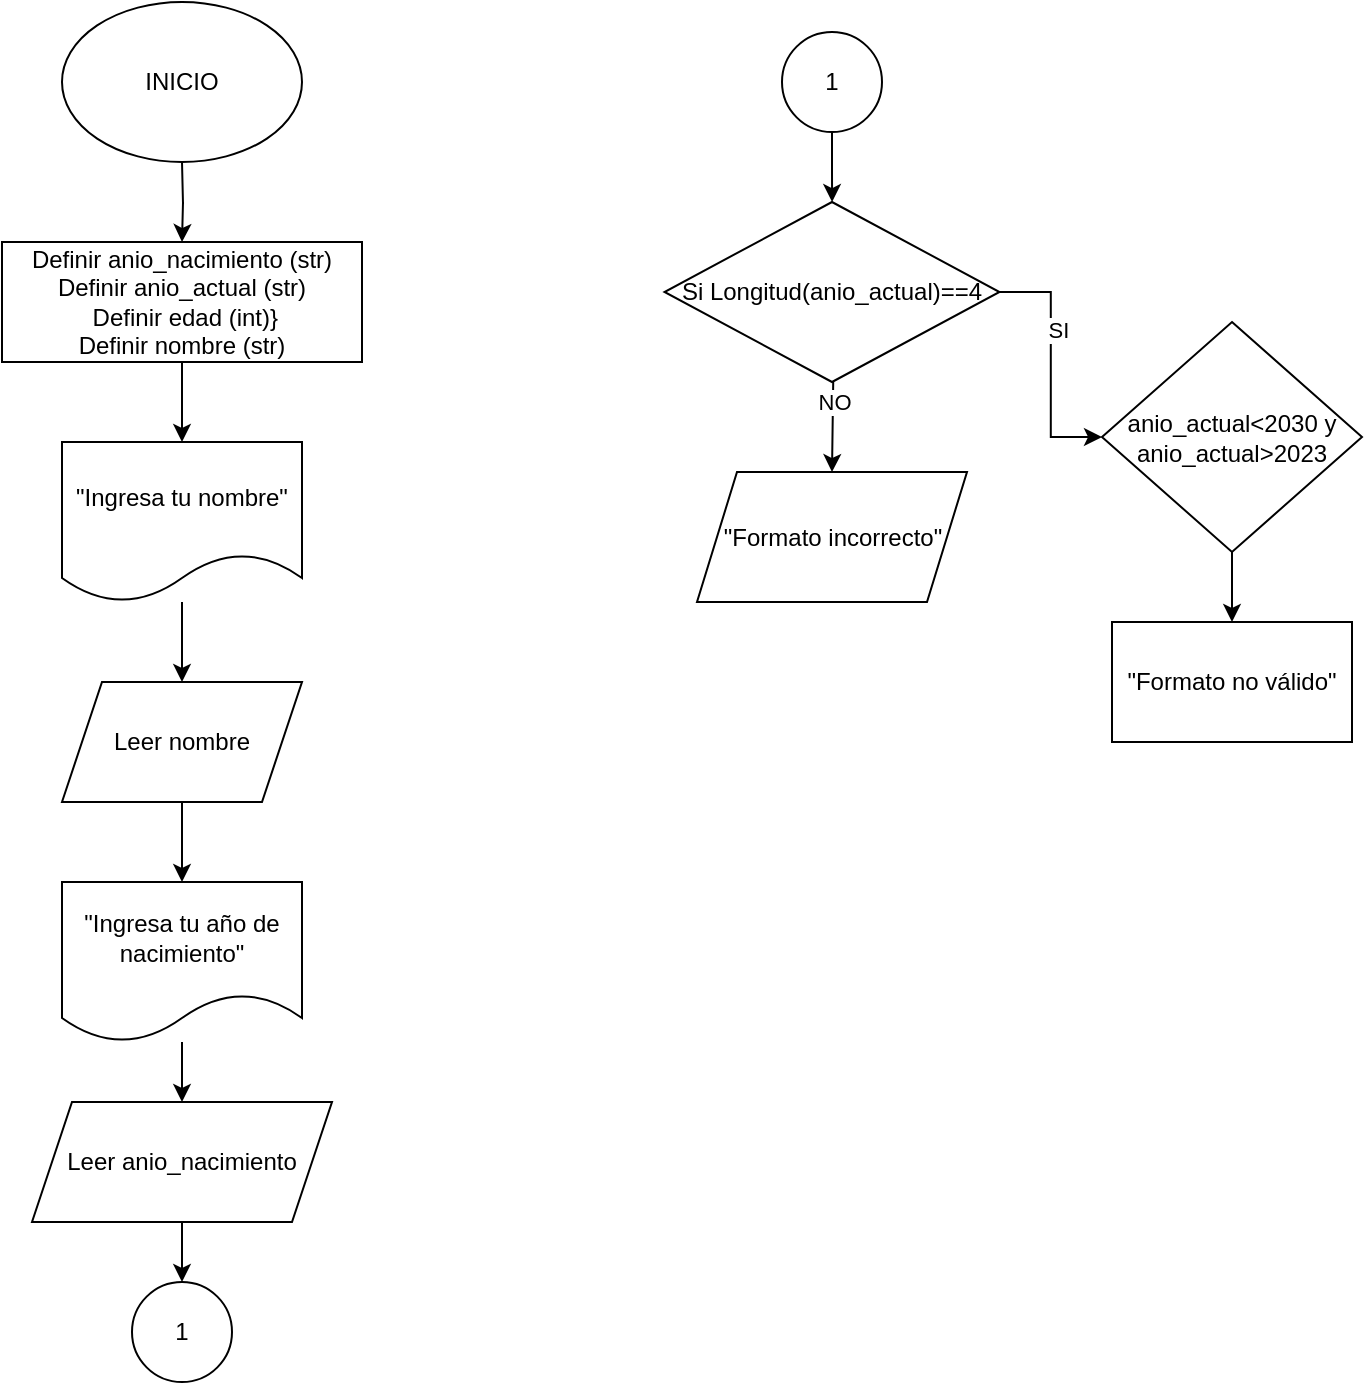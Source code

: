 <mxfile version="21.3.4" type="device">
  <diagram id="K65Dgq98m6DMW3GN8jfR" name="Page-1">
    <mxGraphModel dx="1434" dy="796" grid="1" gridSize="10" guides="1" tooltips="1" connect="1" arrows="1" fold="1" page="1" pageScale="1" pageWidth="827" pageHeight="1169" math="0" shadow="0">
      <root>
        <mxCell id="0" />
        <mxCell id="1" parent="0" />
        <mxCell id="cu4d29wNpSvkfQEVk_QO-3" value="" style="edgeStyle=orthogonalEdgeStyle;rounded=0;orthogonalLoop=1;jettySize=auto;html=1;" edge="1" parent="1">
          <mxGeometry relative="1" as="geometry">
            <mxPoint x="130" y="100" as="sourcePoint" />
            <mxPoint x="130" y="140" as="targetPoint" />
          </mxGeometry>
        </mxCell>
        <mxCell id="cu4d29wNpSvkfQEVk_QO-4" value="INICIO" style="ellipse;whiteSpace=wrap;html=1;" vertex="1" parent="1">
          <mxGeometry x="70" y="20" width="120" height="80" as="geometry" />
        </mxCell>
        <mxCell id="cu4d29wNpSvkfQEVk_QO-7" value="" style="edgeStyle=orthogonalEdgeStyle;rounded=0;orthogonalLoop=1;jettySize=auto;html=1;" edge="1" parent="1" source="cu4d29wNpSvkfQEVk_QO-5">
          <mxGeometry relative="1" as="geometry">
            <mxPoint x="130" y="240" as="targetPoint" />
          </mxGeometry>
        </mxCell>
        <mxCell id="cu4d29wNpSvkfQEVk_QO-5" value="Definir anio_nacimiento (str)&lt;br&gt;Definir anio_actual (str)&lt;br&gt;&amp;nbsp;Definir edad (int)}&lt;br&gt;Definir nombre (str)" style="rounded=0;whiteSpace=wrap;html=1;" vertex="1" parent="1">
          <mxGeometry x="40" y="140" width="180" height="60" as="geometry" />
        </mxCell>
        <mxCell id="cu4d29wNpSvkfQEVk_QO-9" value="" style="edgeStyle=orthogonalEdgeStyle;rounded=0;orthogonalLoop=1;jettySize=auto;html=1;" edge="1" parent="1" source="cu4d29wNpSvkfQEVk_QO-6" target="cu4d29wNpSvkfQEVk_QO-8">
          <mxGeometry relative="1" as="geometry" />
        </mxCell>
        <mxCell id="cu4d29wNpSvkfQEVk_QO-6" value="&quot;Ingresa tu nombre&quot;" style="shape=document;whiteSpace=wrap;html=1;boundedLbl=1;rounded=0;" vertex="1" parent="1">
          <mxGeometry x="70" y="240" width="120" height="80" as="geometry" />
        </mxCell>
        <mxCell id="cu4d29wNpSvkfQEVk_QO-11" value="" style="edgeStyle=orthogonalEdgeStyle;rounded=0;orthogonalLoop=1;jettySize=auto;html=1;" edge="1" parent="1" source="cu4d29wNpSvkfQEVk_QO-8" target="cu4d29wNpSvkfQEVk_QO-10">
          <mxGeometry relative="1" as="geometry" />
        </mxCell>
        <mxCell id="cu4d29wNpSvkfQEVk_QO-8" value="Leer nombre" style="shape=parallelogram;perimeter=parallelogramPerimeter;whiteSpace=wrap;html=1;fixedSize=1;rounded=0;" vertex="1" parent="1">
          <mxGeometry x="70" y="360" width="120" height="60" as="geometry" />
        </mxCell>
        <mxCell id="cu4d29wNpSvkfQEVk_QO-13" value="" style="edgeStyle=orthogonalEdgeStyle;rounded=0;orthogonalLoop=1;jettySize=auto;html=1;" edge="1" parent="1" source="cu4d29wNpSvkfQEVk_QO-10" target="cu4d29wNpSvkfQEVk_QO-12">
          <mxGeometry relative="1" as="geometry" />
        </mxCell>
        <mxCell id="cu4d29wNpSvkfQEVk_QO-10" value="&quot;Ingresa tu año de nacimiento&quot;" style="shape=document;whiteSpace=wrap;html=1;boundedLbl=1;rounded=0;" vertex="1" parent="1">
          <mxGeometry x="70" y="460" width="120" height="80" as="geometry" />
        </mxCell>
        <mxCell id="cu4d29wNpSvkfQEVk_QO-15" value="" style="edgeStyle=orthogonalEdgeStyle;rounded=0;orthogonalLoop=1;jettySize=auto;html=1;" edge="1" parent="1" source="cu4d29wNpSvkfQEVk_QO-12" target="cu4d29wNpSvkfQEVk_QO-14">
          <mxGeometry relative="1" as="geometry" />
        </mxCell>
        <mxCell id="cu4d29wNpSvkfQEVk_QO-12" value="Leer anio_nacimiento" style="shape=parallelogram;perimeter=parallelogramPerimeter;whiteSpace=wrap;html=1;fixedSize=1;rounded=0;" vertex="1" parent="1">
          <mxGeometry x="55" y="570" width="150" height="60" as="geometry" />
        </mxCell>
        <mxCell id="cu4d29wNpSvkfQEVk_QO-14" value="1" style="ellipse;whiteSpace=wrap;html=1;rounded=0;" vertex="1" parent="1">
          <mxGeometry x="105" y="660" width="50" height="50" as="geometry" />
        </mxCell>
        <mxCell id="cu4d29wNpSvkfQEVk_QO-19" value="" style="edgeStyle=orthogonalEdgeStyle;rounded=0;orthogonalLoop=1;jettySize=auto;html=1;" edge="1" parent="1" source="cu4d29wNpSvkfQEVk_QO-17" target="cu4d29wNpSvkfQEVk_QO-18">
          <mxGeometry relative="1" as="geometry" />
        </mxCell>
        <mxCell id="cu4d29wNpSvkfQEVk_QO-17" value="1" style="ellipse;whiteSpace=wrap;html=1;rounded=0;" vertex="1" parent="1">
          <mxGeometry x="430" y="35" width="50" height="50" as="geometry" />
        </mxCell>
        <mxCell id="cu4d29wNpSvkfQEVk_QO-23" value="" style="edgeStyle=orthogonalEdgeStyle;rounded=0;orthogonalLoop=1;jettySize=auto;html=1;" edge="1" parent="1" source="cu4d29wNpSvkfQEVk_QO-18" target="cu4d29wNpSvkfQEVk_QO-22">
          <mxGeometry relative="1" as="geometry" />
        </mxCell>
        <mxCell id="cu4d29wNpSvkfQEVk_QO-28" value="SI" style="edgeLabel;html=1;align=center;verticalAlign=middle;resizable=0;points=[];" vertex="1" connectable="0" parent="cu4d29wNpSvkfQEVk_QO-23">
          <mxGeometry x="-0.278" y="3" relative="1" as="geometry">
            <mxPoint as="offset" />
          </mxGeometry>
        </mxCell>
        <mxCell id="cu4d29wNpSvkfQEVk_QO-27" value="" style="edgeStyle=orthogonalEdgeStyle;rounded=0;orthogonalLoop=1;jettySize=auto;html=1;" edge="1" parent="1" target="cu4d29wNpSvkfQEVk_QO-26">
          <mxGeometry relative="1" as="geometry">
            <mxPoint x="455.1" y="164.976" as="sourcePoint" />
          </mxGeometry>
        </mxCell>
        <mxCell id="cu4d29wNpSvkfQEVk_QO-29" value="NO" style="edgeLabel;html=1;align=center;verticalAlign=middle;resizable=0;points=[];" vertex="1" connectable="0" parent="cu4d29wNpSvkfQEVk_QO-27">
          <mxGeometry x="0.227" y="1" relative="1" as="geometry">
            <mxPoint as="offset" />
          </mxGeometry>
        </mxCell>
        <mxCell id="cu4d29wNpSvkfQEVk_QO-18" value="Si Longitud(anio_actual)==4" style="rhombus;whiteSpace=wrap;html=1;rounded=0;" vertex="1" parent="1">
          <mxGeometry x="371.25" y="120" width="167.5" height="90" as="geometry" />
        </mxCell>
        <mxCell id="cu4d29wNpSvkfQEVk_QO-31" value="" style="edgeStyle=orthogonalEdgeStyle;rounded=0;orthogonalLoop=1;jettySize=auto;html=1;" edge="1" parent="1" source="cu4d29wNpSvkfQEVk_QO-22" target="cu4d29wNpSvkfQEVk_QO-30">
          <mxGeometry relative="1" as="geometry" />
        </mxCell>
        <mxCell id="cu4d29wNpSvkfQEVk_QO-22" value="anio_actual&amp;lt;2030 y anio_actual&amp;gt;2023" style="rhombus;whiteSpace=wrap;html=1;rounded=0;" vertex="1" parent="1">
          <mxGeometry x="590" y="180" width="130" height="115" as="geometry" />
        </mxCell>
        <mxCell id="cu4d29wNpSvkfQEVk_QO-26" value="&quot;Formato incorrecto&quot;" style="shape=parallelogram;perimeter=parallelogramPerimeter;whiteSpace=wrap;html=1;fixedSize=1;rounded=0;" vertex="1" parent="1">
          <mxGeometry x="387.5" y="255" width="135" height="65" as="geometry" />
        </mxCell>
        <mxCell id="cu4d29wNpSvkfQEVk_QO-30" value="&quot;Formato no válido&quot;" style="whiteSpace=wrap;html=1;rounded=0;" vertex="1" parent="1">
          <mxGeometry x="595" y="330" width="120" height="60" as="geometry" />
        </mxCell>
      </root>
    </mxGraphModel>
  </diagram>
</mxfile>
